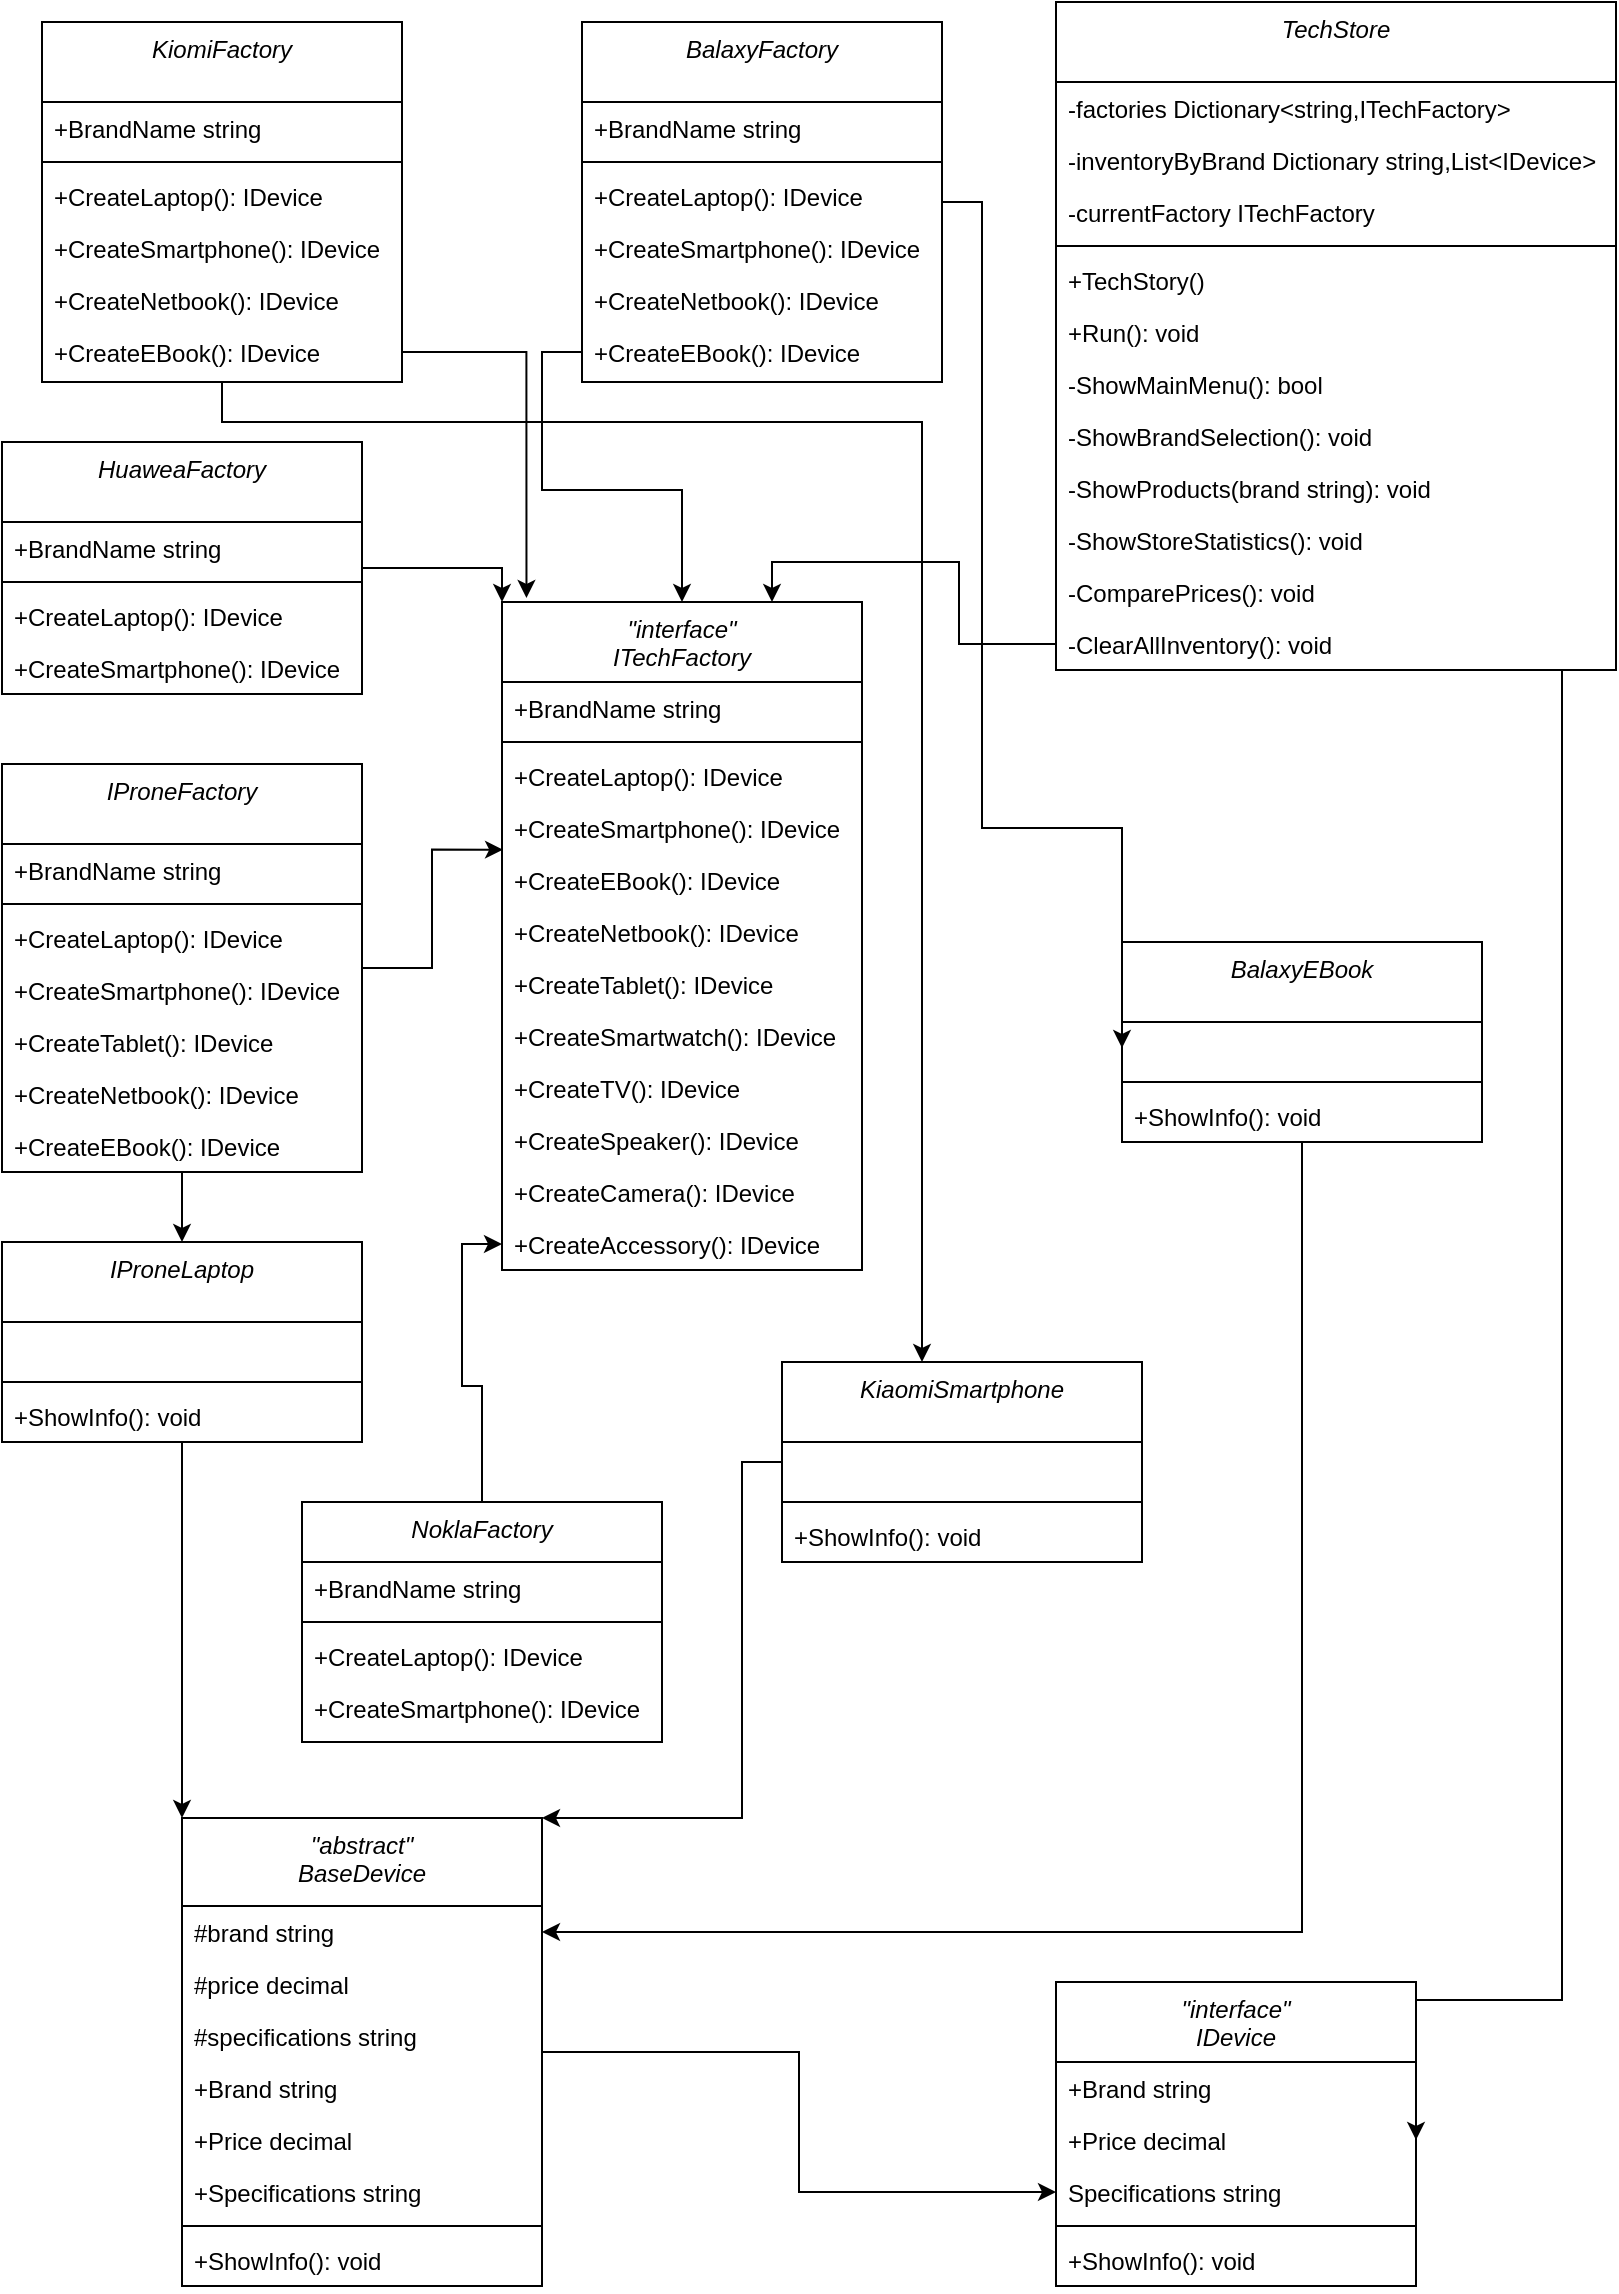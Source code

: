 <mxfile version="26.0.11">
  <diagram name="Страница — 1" id="vmYZBUOtllmVYgsGV2xk">
    <mxGraphModel dx="1532" dy="683" grid="1" gridSize="10" guides="1" tooltips="1" connect="1" arrows="1" fold="1" page="1" pageScale="1" pageWidth="827" pageHeight="1169" math="0" shadow="0">
      <root>
        <mxCell id="0" />
        <mxCell id="1" parent="0" />
        <mxCell id="uGvj9esQeDtJPW2eImbG-31" value="&quot;interface&quot;&#xa;ITechFactory" style="swimlane;fontStyle=2;align=center;verticalAlign=top;childLayout=stackLayout;horizontal=1;startSize=40;horizontalStack=0;resizeParent=1;resizeLast=0;collapsible=1;marginBottom=0;rounded=0;shadow=0;strokeWidth=1;" vertex="1" parent="1">
          <mxGeometry x="270" y="300" width="180" height="334" as="geometry">
            <mxRectangle x="230" y="140" width="160" height="26" as="alternateBounds" />
          </mxGeometry>
        </mxCell>
        <mxCell id="uGvj9esQeDtJPW2eImbG-32" value="+BrandName string" style="text;align=left;verticalAlign=top;spacingLeft=4;spacingRight=4;overflow=hidden;rotatable=0;points=[[0,0.5],[1,0.5]];portConstraint=eastwest;" vertex="1" parent="uGvj9esQeDtJPW2eImbG-31">
          <mxGeometry y="40" width="180" height="26" as="geometry" />
        </mxCell>
        <mxCell id="uGvj9esQeDtJPW2eImbG-35" value="" style="line;html=1;strokeWidth=1;align=left;verticalAlign=middle;spacingTop=-1;spacingLeft=3;spacingRight=3;rotatable=0;labelPosition=right;points=[];portConstraint=eastwest;" vertex="1" parent="uGvj9esQeDtJPW2eImbG-31">
          <mxGeometry y="66" width="180" height="8" as="geometry" />
        </mxCell>
        <mxCell id="uGvj9esQeDtJPW2eImbG-34" value="+CreateLaptop(): IDevice" style="text;align=left;verticalAlign=top;spacingLeft=4;spacingRight=4;overflow=hidden;rotatable=0;points=[[0,0.5],[1,0.5]];portConstraint=eastwest;rounded=0;shadow=0;html=0;" vertex="1" parent="uGvj9esQeDtJPW2eImbG-31">
          <mxGeometry y="74" width="180" height="26" as="geometry" />
        </mxCell>
        <mxCell id="uGvj9esQeDtJPW2eImbG-33" value="+CreateSmartphone(): IDevice" style="text;align=left;verticalAlign=top;spacingLeft=4;spacingRight=4;overflow=hidden;rotatable=0;points=[[0,0.5],[1,0.5]];portConstraint=eastwest;rounded=0;shadow=0;html=0;" vertex="1" parent="uGvj9esQeDtJPW2eImbG-31">
          <mxGeometry y="100" width="180" height="26" as="geometry" />
        </mxCell>
        <mxCell id="uGvj9esQeDtJPW2eImbG-36" value="+CreateEBook(): IDevice" style="text;align=left;verticalAlign=top;spacingLeft=4;spacingRight=4;overflow=hidden;rotatable=0;points=[[0,0.5],[1,0.5]];portConstraint=eastwest;" vertex="1" parent="uGvj9esQeDtJPW2eImbG-31">
          <mxGeometry y="126" width="180" height="26" as="geometry" />
        </mxCell>
        <mxCell id="uGvj9esQeDtJPW2eImbG-37" value="+CreateNetbook(): IDevice" style="text;align=left;verticalAlign=top;spacingLeft=4;spacingRight=4;overflow=hidden;rotatable=0;points=[[0,0.5],[1,0.5]];portConstraint=eastwest;" vertex="1" parent="uGvj9esQeDtJPW2eImbG-31">
          <mxGeometry y="152" width="180" height="26" as="geometry" />
        </mxCell>
        <mxCell id="uGvj9esQeDtJPW2eImbG-38" value="+CreateTablet(): IDevice" style="text;align=left;verticalAlign=top;spacingLeft=4;spacingRight=4;overflow=hidden;rotatable=0;points=[[0,0.5],[1,0.5]];portConstraint=eastwest;" vertex="1" parent="uGvj9esQeDtJPW2eImbG-31">
          <mxGeometry y="178" width="180" height="26" as="geometry" />
        </mxCell>
        <mxCell id="uGvj9esQeDtJPW2eImbG-39" value="+CreateSmartwatch(): IDevice" style="text;align=left;verticalAlign=top;spacingLeft=4;spacingRight=4;overflow=hidden;rotatable=0;points=[[0,0.5],[1,0.5]];portConstraint=eastwest;" vertex="1" parent="uGvj9esQeDtJPW2eImbG-31">
          <mxGeometry y="204" width="180" height="26" as="geometry" />
        </mxCell>
        <mxCell id="uGvj9esQeDtJPW2eImbG-40" value="+CreateTV(): IDevice" style="text;align=left;verticalAlign=top;spacingLeft=4;spacingRight=4;overflow=hidden;rotatable=0;points=[[0,0.5],[1,0.5]];portConstraint=eastwest;" vertex="1" parent="uGvj9esQeDtJPW2eImbG-31">
          <mxGeometry y="230" width="180" height="26" as="geometry" />
        </mxCell>
        <mxCell id="uGvj9esQeDtJPW2eImbG-41" value="+CreateSpeaker(): IDevice" style="text;align=left;verticalAlign=top;spacingLeft=4;spacingRight=4;overflow=hidden;rotatable=0;points=[[0,0.5],[1,0.5]];portConstraint=eastwest;" vertex="1" parent="uGvj9esQeDtJPW2eImbG-31">
          <mxGeometry y="256" width="180" height="26" as="geometry" />
        </mxCell>
        <mxCell id="uGvj9esQeDtJPW2eImbG-42" value="+CreateCamera(): IDevice" style="text;align=left;verticalAlign=top;spacingLeft=4;spacingRight=4;overflow=hidden;rotatable=0;points=[[0,0.5],[1,0.5]];portConstraint=eastwest;" vertex="1" parent="uGvj9esQeDtJPW2eImbG-31">
          <mxGeometry y="282" width="180" height="26" as="geometry" />
        </mxCell>
        <mxCell id="uGvj9esQeDtJPW2eImbG-43" value="+CreateAccessory(): IDevice" style="text;align=left;verticalAlign=top;spacingLeft=4;spacingRight=4;overflow=hidden;rotatable=0;points=[[0,0.5],[1,0.5]];portConstraint=eastwest;" vertex="1" parent="uGvj9esQeDtJPW2eImbG-31">
          <mxGeometry y="308" width="180" height="26" as="geometry" />
        </mxCell>
        <mxCell id="uGvj9esQeDtJPW2eImbG-147" style="edgeStyle=orthogonalEdgeStyle;rounded=0;orthogonalLoop=1;jettySize=auto;html=1;entryX=1;entryY=0.5;entryDx=0;entryDy=0;" edge="1" parent="1" source="uGvj9esQeDtJPW2eImbG-44" target="uGvj9esQeDtJPW2eImbG-143">
          <mxGeometry relative="1" as="geometry">
            <mxPoint x="790" y="540" as="targetPoint" />
            <Array as="points">
              <mxPoint x="800" y="999" />
            </Array>
          </mxGeometry>
        </mxCell>
        <mxCell id="uGvj9esQeDtJPW2eImbG-44" value="TechStore" style="swimlane;fontStyle=2;align=center;verticalAlign=top;childLayout=stackLayout;horizontal=1;startSize=40;horizontalStack=0;resizeParent=1;resizeLast=0;collapsible=1;marginBottom=0;rounded=0;shadow=0;strokeWidth=1;" vertex="1" parent="1">
          <mxGeometry x="547" width="280" height="334" as="geometry">
            <mxRectangle x="230" y="140" width="160" height="26" as="alternateBounds" />
          </mxGeometry>
        </mxCell>
        <mxCell id="uGvj9esQeDtJPW2eImbG-45" value="-factories Dictionary&lt;string,ITechFactory&gt;" style="text;align=left;verticalAlign=top;spacingLeft=4;spacingRight=4;overflow=hidden;rotatable=0;points=[[0,0.5],[1,0.5]];portConstraint=eastwest;" vertex="1" parent="uGvj9esQeDtJPW2eImbG-44">
          <mxGeometry y="40" width="280" height="26" as="geometry" />
        </mxCell>
        <mxCell id="uGvj9esQeDtJPW2eImbG-57" value="-inventoryByBrand Dictionary string,List&lt;IDevice&gt;" style="text;align=left;verticalAlign=top;spacingLeft=4;spacingRight=4;overflow=hidden;rotatable=0;points=[[0,0.5],[1,0.5]];portConstraint=eastwest;" vertex="1" parent="uGvj9esQeDtJPW2eImbG-44">
          <mxGeometry y="66" width="280" height="26" as="geometry" />
        </mxCell>
        <mxCell id="uGvj9esQeDtJPW2eImbG-58" value="-currentFactory ITechFactory" style="text;align=left;verticalAlign=top;spacingLeft=4;spacingRight=4;overflow=hidden;rotatable=0;points=[[0,0.5],[1,0.5]];portConstraint=eastwest;" vertex="1" parent="uGvj9esQeDtJPW2eImbG-44">
          <mxGeometry y="92" width="280" height="26" as="geometry" />
        </mxCell>
        <mxCell id="uGvj9esQeDtJPW2eImbG-46" value="" style="line;html=1;strokeWidth=1;align=left;verticalAlign=middle;spacingTop=-1;spacingLeft=3;spacingRight=3;rotatable=0;labelPosition=right;points=[];portConstraint=eastwest;" vertex="1" parent="uGvj9esQeDtJPW2eImbG-44">
          <mxGeometry y="118" width="280" height="8" as="geometry" />
        </mxCell>
        <mxCell id="uGvj9esQeDtJPW2eImbG-47" value="+TechStory()" style="text;align=left;verticalAlign=top;spacingLeft=4;spacingRight=4;overflow=hidden;rotatable=0;points=[[0,0.5],[1,0.5]];portConstraint=eastwest;rounded=0;shadow=0;html=0;" vertex="1" parent="uGvj9esQeDtJPW2eImbG-44">
          <mxGeometry y="126" width="280" height="26" as="geometry" />
        </mxCell>
        <mxCell id="uGvj9esQeDtJPW2eImbG-48" value="+Run(): void" style="text;align=left;verticalAlign=top;spacingLeft=4;spacingRight=4;overflow=hidden;rotatable=0;points=[[0,0.5],[1,0.5]];portConstraint=eastwest;rounded=0;shadow=0;html=0;" vertex="1" parent="uGvj9esQeDtJPW2eImbG-44">
          <mxGeometry y="152" width="280" height="26" as="geometry" />
        </mxCell>
        <mxCell id="uGvj9esQeDtJPW2eImbG-49" value="-ShowMainMenu(): bool" style="text;align=left;verticalAlign=top;spacingLeft=4;spacingRight=4;overflow=hidden;rotatable=0;points=[[0,0.5],[1,0.5]];portConstraint=eastwest;" vertex="1" parent="uGvj9esQeDtJPW2eImbG-44">
          <mxGeometry y="178" width="280" height="26" as="geometry" />
        </mxCell>
        <mxCell id="uGvj9esQeDtJPW2eImbG-50" value="-ShowBrandSelection(): void" style="text;align=left;verticalAlign=top;spacingLeft=4;spacingRight=4;overflow=hidden;rotatable=0;points=[[0,0.5],[1,0.5]];portConstraint=eastwest;" vertex="1" parent="uGvj9esQeDtJPW2eImbG-44">
          <mxGeometry y="204" width="280" height="26" as="geometry" />
        </mxCell>
        <mxCell id="uGvj9esQeDtJPW2eImbG-51" value="-ShowProducts(brand string): void" style="text;align=left;verticalAlign=top;spacingLeft=4;spacingRight=4;overflow=hidden;rotatable=0;points=[[0,0.5],[1,0.5]];portConstraint=eastwest;" vertex="1" parent="uGvj9esQeDtJPW2eImbG-44">
          <mxGeometry y="230" width="280" height="26" as="geometry" />
        </mxCell>
        <mxCell id="uGvj9esQeDtJPW2eImbG-52" value="-ShowStoreStatistics(): void" style="text;align=left;verticalAlign=top;spacingLeft=4;spacingRight=4;overflow=hidden;rotatable=0;points=[[0,0.5],[1,0.5]];portConstraint=eastwest;" vertex="1" parent="uGvj9esQeDtJPW2eImbG-44">
          <mxGeometry y="256" width="280" height="26" as="geometry" />
        </mxCell>
        <mxCell id="uGvj9esQeDtJPW2eImbG-53" value="-ComparePrices(): void" style="text;align=left;verticalAlign=top;spacingLeft=4;spacingRight=4;overflow=hidden;rotatable=0;points=[[0,0.5],[1,0.5]];portConstraint=eastwest;" vertex="1" parent="uGvj9esQeDtJPW2eImbG-44">
          <mxGeometry y="282" width="280" height="26" as="geometry" />
        </mxCell>
        <mxCell id="uGvj9esQeDtJPW2eImbG-54" value="-ClearAllInventory(): void" style="text;align=left;verticalAlign=top;spacingLeft=4;spacingRight=4;overflow=hidden;rotatable=0;points=[[0,0.5],[1,0.5]];portConstraint=eastwest;" vertex="1" parent="uGvj9esQeDtJPW2eImbG-44">
          <mxGeometry y="308" width="280" height="26" as="geometry" />
        </mxCell>
        <mxCell id="uGvj9esQeDtJPW2eImbG-59" style="edgeStyle=orthogonalEdgeStyle;rounded=0;orthogonalLoop=1;jettySize=auto;html=1;entryX=0.75;entryY=0;entryDx=0;entryDy=0;" edge="1" parent="1" source="uGvj9esQeDtJPW2eImbG-54" target="uGvj9esQeDtJPW2eImbG-31">
          <mxGeometry relative="1" as="geometry" />
        </mxCell>
        <mxCell id="uGvj9esQeDtJPW2eImbG-134" style="edgeStyle=orthogonalEdgeStyle;rounded=0;orthogonalLoop=1;jettySize=auto;html=1;entryX=0;entryY=0.5;entryDx=0;entryDy=0;" edge="1" parent="1" source="uGvj9esQeDtJPW2eImbG-60" target="uGvj9esQeDtJPW2eImbG-130">
          <mxGeometry relative="1" as="geometry">
            <Array as="points">
              <mxPoint x="510" y="100" />
              <mxPoint x="510" y="413" />
            </Array>
          </mxGeometry>
        </mxCell>
        <mxCell id="uGvj9esQeDtJPW2eImbG-60" value="BalaxyFactory" style="swimlane;fontStyle=2;align=center;verticalAlign=top;childLayout=stackLayout;horizontal=1;startSize=40;horizontalStack=0;resizeParent=1;resizeLast=0;collapsible=1;marginBottom=0;rounded=0;shadow=0;strokeWidth=1;" vertex="1" parent="1">
          <mxGeometry x="310" y="10" width="180" height="180" as="geometry">
            <mxRectangle x="230" y="140" width="160" height="26" as="alternateBounds" />
          </mxGeometry>
        </mxCell>
        <mxCell id="uGvj9esQeDtJPW2eImbG-61" value="+BrandName string" style="text;align=left;verticalAlign=top;spacingLeft=4;spacingRight=4;overflow=hidden;rotatable=0;points=[[0,0.5],[1,0.5]];portConstraint=eastwest;" vertex="1" parent="uGvj9esQeDtJPW2eImbG-60">
          <mxGeometry y="40" width="180" height="26" as="geometry" />
        </mxCell>
        <mxCell id="uGvj9esQeDtJPW2eImbG-62" value="" style="line;html=1;strokeWidth=1;align=left;verticalAlign=middle;spacingTop=-1;spacingLeft=3;spacingRight=3;rotatable=0;labelPosition=right;points=[];portConstraint=eastwest;" vertex="1" parent="uGvj9esQeDtJPW2eImbG-60">
          <mxGeometry y="66" width="180" height="8" as="geometry" />
        </mxCell>
        <mxCell id="uGvj9esQeDtJPW2eImbG-63" value="+CreateLaptop(): IDevice" style="text;align=left;verticalAlign=top;spacingLeft=4;spacingRight=4;overflow=hidden;rotatable=0;points=[[0,0.5],[1,0.5]];portConstraint=eastwest;rounded=0;shadow=0;html=0;" vertex="1" parent="uGvj9esQeDtJPW2eImbG-60">
          <mxGeometry y="74" width="180" height="26" as="geometry" />
        </mxCell>
        <mxCell id="uGvj9esQeDtJPW2eImbG-64" value="+CreateSmartphone(): IDevice" style="text;align=left;verticalAlign=top;spacingLeft=4;spacingRight=4;overflow=hidden;rotatable=0;points=[[0,0.5],[1,0.5]];portConstraint=eastwest;rounded=0;shadow=0;html=0;" vertex="1" parent="uGvj9esQeDtJPW2eImbG-60">
          <mxGeometry y="100" width="180" height="26" as="geometry" />
        </mxCell>
        <mxCell id="uGvj9esQeDtJPW2eImbG-66" value="+CreateNetbook(): IDevice" style="text;align=left;verticalAlign=top;spacingLeft=4;spacingRight=4;overflow=hidden;rotatable=0;points=[[0,0.5],[1,0.5]];portConstraint=eastwest;" vertex="1" parent="uGvj9esQeDtJPW2eImbG-60">
          <mxGeometry y="126" width="180" height="26" as="geometry" />
        </mxCell>
        <mxCell id="uGvj9esQeDtJPW2eImbG-65" value="+CreateEBook(): IDevice" style="text;align=left;verticalAlign=top;spacingLeft=4;spacingRight=4;overflow=hidden;rotatable=0;points=[[0,0.5],[1,0.5]];portConstraint=eastwest;" vertex="1" parent="uGvj9esQeDtJPW2eImbG-60">
          <mxGeometry y="152" width="180" height="26" as="geometry" />
        </mxCell>
        <mxCell id="uGvj9esQeDtJPW2eImbG-74" style="edgeStyle=orthogonalEdgeStyle;rounded=0;orthogonalLoop=1;jettySize=auto;html=1;entryX=0.5;entryY=0;entryDx=0;entryDy=0;" edge="1" parent="1" source="uGvj9esQeDtJPW2eImbG-65" target="uGvj9esQeDtJPW2eImbG-31">
          <mxGeometry relative="1" as="geometry" />
        </mxCell>
        <mxCell id="uGvj9esQeDtJPW2eImbG-164" style="edgeStyle=orthogonalEdgeStyle;rounded=0;orthogonalLoop=1;jettySize=auto;html=1;" edge="1" parent="1" source="uGvj9esQeDtJPW2eImbG-75" target="uGvj9esQeDtJPW2eImbG-125">
          <mxGeometry relative="1" as="geometry">
            <Array as="points">
              <mxPoint x="130" y="210" />
              <mxPoint x="480" y="210" />
            </Array>
          </mxGeometry>
        </mxCell>
        <mxCell id="uGvj9esQeDtJPW2eImbG-75" value="KiomiFactory" style="swimlane;fontStyle=2;align=center;verticalAlign=top;childLayout=stackLayout;horizontal=1;startSize=40;horizontalStack=0;resizeParent=1;resizeLast=0;collapsible=1;marginBottom=0;rounded=0;shadow=0;strokeWidth=1;" vertex="1" parent="1">
          <mxGeometry x="40" y="10" width="180" height="180" as="geometry">
            <mxRectangle x="230" y="140" width="160" height="26" as="alternateBounds" />
          </mxGeometry>
        </mxCell>
        <mxCell id="uGvj9esQeDtJPW2eImbG-76" value="+BrandName string" style="text;align=left;verticalAlign=top;spacingLeft=4;spacingRight=4;overflow=hidden;rotatable=0;points=[[0,0.5],[1,0.5]];portConstraint=eastwest;" vertex="1" parent="uGvj9esQeDtJPW2eImbG-75">
          <mxGeometry y="40" width="180" height="26" as="geometry" />
        </mxCell>
        <mxCell id="uGvj9esQeDtJPW2eImbG-77" value="" style="line;html=1;strokeWidth=1;align=left;verticalAlign=middle;spacingTop=-1;spacingLeft=3;spacingRight=3;rotatable=0;labelPosition=right;points=[];portConstraint=eastwest;" vertex="1" parent="uGvj9esQeDtJPW2eImbG-75">
          <mxGeometry y="66" width="180" height="8" as="geometry" />
        </mxCell>
        <mxCell id="uGvj9esQeDtJPW2eImbG-78" value="+CreateLaptop(): IDevice" style="text;align=left;verticalAlign=top;spacingLeft=4;spacingRight=4;overflow=hidden;rotatable=0;points=[[0,0.5],[1,0.5]];portConstraint=eastwest;rounded=0;shadow=0;html=0;" vertex="1" parent="uGvj9esQeDtJPW2eImbG-75">
          <mxGeometry y="74" width="180" height="26" as="geometry" />
        </mxCell>
        <mxCell id="uGvj9esQeDtJPW2eImbG-79" value="+CreateSmartphone(): IDevice" style="text;align=left;verticalAlign=top;spacingLeft=4;spacingRight=4;overflow=hidden;rotatable=0;points=[[0,0.5],[1,0.5]];portConstraint=eastwest;rounded=0;shadow=0;html=0;" vertex="1" parent="uGvj9esQeDtJPW2eImbG-75">
          <mxGeometry y="100" width="180" height="26" as="geometry" />
        </mxCell>
        <mxCell id="uGvj9esQeDtJPW2eImbG-80" value="+CreateNetbook(): IDevice" style="text;align=left;verticalAlign=top;spacingLeft=4;spacingRight=4;overflow=hidden;rotatable=0;points=[[0,0.5],[1,0.5]];portConstraint=eastwest;" vertex="1" parent="uGvj9esQeDtJPW2eImbG-75">
          <mxGeometry y="126" width="180" height="26" as="geometry" />
        </mxCell>
        <mxCell id="uGvj9esQeDtJPW2eImbG-81" value="+CreateEBook(): IDevice" style="text;align=left;verticalAlign=top;spacingLeft=4;spacingRight=4;overflow=hidden;rotatable=0;points=[[0,0.5],[1,0.5]];portConstraint=eastwest;" vertex="1" parent="uGvj9esQeDtJPW2eImbG-75">
          <mxGeometry y="152" width="180" height="26" as="geometry" />
        </mxCell>
        <mxCell id="uGvj9esQeDtJPW2eImbG-90" style="edgeStyle=orthogonalEdgeStyle;rounded=0;orthogonalLoop=1;jettySize=auto;html=1;entryX=0;entryY=0;entryDx=0;entryDy=0;" edge="1" parent="1" source="uGvj9esQeDtJPW2eImbG-83" target="uGvj9esQeDtJPW2eImbG-31">
          <mxGeometry relative="1" as="geometry">
            <Array as="points">
              <mxPoint x="270" y="283" />
            </Array>
          </mxGeometry>
        </mxCell>
        <mxCell id="uGvj9esQeDtJPW2eImbG-83" value="HuaweaFactory" style="swimlane;fontStyle=2;align=center;verticalAlign=top;childLayout=stackLayout;horizontal=1;startSize=40;horizontalStack=0;resizeParent=1;resizeLast=0;collapsible=1;marginBottom=0;rounded=0;shadow=0;strokeWidth=1;" vertex="1" parent="1">
          <mxGeometry x="20" y="220" width="180" height="126" as="geometry">
            <mxRectangle x="230" y="140" width="160" height="26" as="alternateBounds" />
          </mxGeometry>
        </mxCell>
        <mxCell id="uGvj9esQeDtJPW2eImbG-84" value="+BrandName string" style="text;align=left;verticalAlign=top;spacingLeft=4;spacingRight=4;overflow=hidden;rotatable=0;points=[[0,0.5],[1,0.5]];portConstraint=eastwest;" vertex="1" parent="uGvj9esQeDtJPW2eImbG-83">
          <mxGeometry y="40" width="180" height="26" as="geometry" />
        </mxCell>
        <mxCell id="uGvj9esQeDtJPW2eImbG-85" value="" style="line;html=1;strokeWidth=1;align=left;verticalAlign=middle;spacingTop=-1;spacingLeft=3;spacingRight=3;rotatable=0;labelPosition=right;points=[];portConstraint=eastwest;" vertex="1" parent="uGvj9esQeDtJPW2eImbG-83">
          <mxGeometry y="66" width="180" height="8" as="geometry" />
        </mxCell>
        <mxCell id="uGvj9esQeDtJPW2eImbG-86" value="+CreateLaptop(): IDevice" style="text;align=left;verticalAlign=top;spacingLeft=4;spacingRight=4;overflow=hidden;rotatable=0;points=[[0,0.5],[1,0.5]];portConstraint=eastwest;rounded=0;shadow=0;html=0;" vertex="1" parent="uGvj9esQeDtJPW2eImbG-83">
          <mxGeometry y="74" width="180" height="26" as="geometry" />
        </mxCell>
        <mxCell id="uGvj9esQeDtJPW2eImbG-87" value="+CreateSmartphone(): IDevice" style="text;align=left;verticalAlign=top;spacingLeft=4;spacingRight=4;overflow=hidden;rotatable=0;points=[[0,0.5],[1,0.5]];portConstraint=eastwest;rounded=0;shadow=0;html=0;" vertex="1" parent="uGvj9esQeDtJPW2eImbG-83">
          <mxGeometry y="100" width="180" height="26" as="geometry" />
        </mxCell>
        <mxCell id="uGvj9esQeDtJPW2eImbG-124" style="edgeStyle=orthogonalEdgeStyle;rounded=0;orthogonalLoop=1;jettySize=auto;html=1;entryX=0.5;entryY=0;entryDx=0;entryDy=0;" edge="1" parent="1" source="uGvj9esQeDtJPW2eImbG-91" target="uGvj9esQeDtJPW2eImbG-106">
          <mxGeometry relative="1" as="geometry" />
        </mxCell>
        <mxCell id="uGvj9esQeDtJPW2eImbG-91" value="IProneFactory" style="swimlane;fontStyle=2;align=center;verticalAlign=top;childLayout=stackLayout;horizontal=1;startSize=40;horizontalStack=0;resizeParent=1;resizeLast=0;collapsible=1;marginBottom=0;rounded=0;shadow=0;strokeWidth=1;" vertex="1" parent="1">
          <mxGeometry x="20" y="381" width="180" height="204" as="geometry">
            <mxRectangle x="230" y="140" width="160" height="26" as="alternateBounds" />
          </mxGeometry>
        </mxCell>
        <mxCell id="uGvj9esQeDtJPW2eImbG-92" value="+BrandName string" style="text;align=left;verticalAlign=top;spacingLeft=4;spacingRight=4;overflow=hidden;rotatable=0;points=[[0,0.5],[1,0.5]];portConstraint=eastwest;" vertex="1" parent="uGvj9esQeDtJPW2eImbG-91">
          <mxGeometry y="40" width="180" height="26" as="geometry" />
        </mxCell>
        <mxCell id="uGvj9esQeDtJPW2eImbG-93" value="" style="line;html=1;strokeWidth=1;align=left;verticalAlign=middle;spacingTop=-1;spacingLeft=3;spacingRight=3;rotatable=0;labelPosition=right;points=[];portConstraint=eastwest;" vertex="1" parent="uGvj9esQeDtJPW2eImbG-91">
          <mxGeometry y="66" width="180" height="8" as="geometry" />
        </mxCell>
        <mxCell id="uGvj9esQeDtJPW2eImbG-94" value="+CreateLaptop(): IDevice" style="text;align=left;verticalAlign=top;spacingLeft=4;spacingRight=4;overflow=hidden;rotatable=0;points=[[0,0.5],[1,0.5]];portConstraint=eastwest;rounded=0;shadow=0;html=0;" vertex="1" parent="uGvj9esQeDtJPW2eImbG-91">
          <mxGeometry y="74" width="180" height="26" as="geometry" />
        </mxCell>
        <mxCell id="uGvj9esQeDtJPW2eImbG-95" value="+CreateSmartphone(): IDevice" style="text;align=left;verticalAlign=top;spacingLeft=4;spacingRight=4;overflow=hidden;rotatable=0;points=[[0,0.5],[1,0.5]];portConstraint=eastwest;rounded=0;shadow=0;html=0;" vertex="1" parent="uGvj9esQeDtJPW2eImbG-91">
          <mxGeometry y="100" width="180" height="26" as="geometry" />
        </mxCell>
        <mxCell id="uGvj9esQeDtJPW2eImbG-98" value="+CreateTablet(): IDevice" style="text;align=left;verticalAlign=top;spacingLeft=4;spacingRight=4;overflow=hidden;rotatable=0;points=[[0,0.5],[1,0.5]];portConstraint=eastwest;" vertex="1" parent="uGvj9esQeDtJPW2eImbG-91">
          <mxGeometry y="126" width="180" height="26" as="geometry" />
        </mxCell>
        <mxCell id="uGvj9esQeDtJPW2eImbG-97" value="+CreateNetbook(): IDevice" style="text;align=left;verticalAlign=top;spacingLeft=4;spacingRight=4;overflow=hidden;rotatable=0;points=[[0,0.5],[1,0.5]];portConstraint=eastwest;" vertex="1" parent="uGvj9esQeDtJPW2eImbG-91">
          <mxGeometry y="152" width="180" height="26" as="geometry" />
        </mxCell>
        <mxCell id="uGvj9esQeDtJPW2eImbG-96" value="+CreateEBook(): IDevice" style="text;align=left;verticalAlign=top;spacingLeft=4;spacingRight=4;overflow=hidden;rotatable=0;points=[[0,0.5],[1,0.5]];portConstraint=eastwest;" vertex="1" parent="uGvj9esQeDtJPW2eImbG-91">
          <mxGeometry y="178" width="180" height="26" as="geometry" />
        </mxCell>
        <mxCell id="uGvj9esQeDtJPW2eImbG-105" style="edgeStyle=orthogonalEdgeStyle;rounded=0;orthogonalLoop=1;jettySize=auto;html=1;entryX=0.003;entryY=0.916;entryDx=0;entryDy=0;entryPerimeter=0;" edge="1" parent="1" source="uGvj9esQeDtJPW2eImbG-91" target="uGvj9esQeDtJPW2eImbG-33">
          <mxGeometry relative="1" as="geometry" />
        </mxCell>
        <mxCell id="uGvj9esQeDtJPW2eImbG-160" style="edgeStyle=orthogonalEdgeStyle;rounded=0;orthogonalLoop=1;jettySize=auto;html=1;entryX=0;entryY=0;entryDx=0;entryDy=0;" edge="1" parent="1" source="uGvj9esQeDtJPW2eImbG-106" target="uGvj9esQeDtJPW2eImbG-148">
          <mxGeometry relative="1" as="geometry" />
        </mxCell>
        <mxCell id="uGvj9esQeDtJPW2eImbG-106" value="IProneLaptop" style="swimlane;fontStyle=2;align=center;verticalAlign=top;childLayout=stackLayout;horizontal=1;startSize=40;horizontalStack=0;resizeParent=1;resizeLast=0;collapsible=1;marginBottom=0;rounded=0;shadow=0;strokeWidth=1;" vertex="1" parent="1">
          <mxGeometry x="20" y="620" width="180" height="100" as="geometry">
            <mxRectangle x="230" y="140" width="160" height="26" as="alternateBounds" />
          </mxGeometry>
        </mxCell>
        <mxCell id="uGvj9esQeDtJPW2eImbG-107" value="&#xa;" style="text;align=left;verticalAlign=top;spacingLeft=4;spacingRight=4;overflow=hidden;rotatable=0;points=[[0,0.5],[1,0.5]];portConstraint=eastwest;" vertex="1" parent="uGvj9esQeDtJPW2eImbG-106">
          <mxGeometry y="40" width="180" height="26" as="geometry" />
        </mxCell>
        <mxCell id="uGvj9esQeDtJPW2eImbG-108" value="" style="line;html=1;strokeWidth=1;align=left;verticalAlign=middle;spacingTop=-1;spacingLeft=3;spacingRight=3;rotatable=0;labelPosition=right;points=[];portConstraint=eastwest;" vertex="1" parent="uGvj9esQeDtJPW2eImbG-106">
          <mxGeometry y="66" width="180" height="8" as="geometry" />
        </mxCell>
        <mxCell id="uGvj9esQeDtJPW2eImbG-110" value="+ShowInfo(): void" style="text;align=left;verticalAlign=top;spacingLeft=4;spacingRight=4;overflow=hidden;rotatable=0;points=[[0,0.5],[1,0.5]];portConstraint=eastwest;rounded=0;shadow=0;html=0;" vertex="1" parent="uGvj9esQeDtJPW2eImbG-106">
          <mxGeometry y="74" width="180" height="26" as="geometry" />
        </mxCell>
        <mxCell id="uGvj9esQeDtJPW2eImbG-114" style="edgeStyle=orthogonalEdgeStyle;rounded=0;orthogonalLoop=1;jettySize=auto;html=1;entryX=0.068;entryY=-0.006;entryDx=0;entryDy=0;entryPerimeter=0;" edge="1" parent="1" source="uGvj9esQeDtJPW2eImbG-81" target="uGvj9esQeDtJPW2eImbG-31">
          <mxGeometry relative="1" as="geometry" />
        </mxCell>
        <mxCell id="uGvj9esQeDtJPW2eImbG-163" style="edgeStyle=orthogonalEdgeStyle;rounded=0;orthogonalLoop=1;jettySize=auto;html=1;entryX=0;entryY=0.5;entryDx=0;entryDy=0;" edge="1" parent="1" source="uGvj9esQeDtJPW2eImbG-115" target="uGvj9esQeDtJPW2eImbG-43">
          <mxGeometry relative="1" as="geometry" />
        </mxCell>
        <mxCell id="uGvj9esQeDtJPW2eImbG-115" value="NoklaFactory" style="swimlane;fontStyle=2;align=center;verticalAlign=top;childLayout=stackLayout;horizontal=1;startSize=30;horizontalStack=0;resizeParent=1;resizeLast=0;collapsible=1;marginBottom=0;rounded=0;shadow=0;strokeWidth=1;" vertex="1" parent="1">
          <mxGeometry x="170" y="750" width="180" height="120" as="geometry">
            <mxRectangle x="230" y="140" width="160" height="26" as="alternateBounds" />
          </mxGeometry>
        </mxCell>
        <mxCell id="uGvj9esQeDtJPW2eImbG-116" value="+BrandName string" style="text;align=left;verticalAlign=top;spacingLeft=4;spacingRight=4;overflow=hidden;rotatable=0;points=[[0,0.5],[1,0.5]];portConstraint=eastwest;" vertex="1" parent="uGvj9esQeDtJPW2eImbG-115">
          <mxGeometry y="30" width="180" height="26" as="geometry" />
        </mxCell>
        <mxCell id="uGvj9esQeDtJPW2eImbG-117" value="" style="line;html=1;strokeWidth=1;align=left;verticalAlign=middle;spacingTop=-1;spacingLeft=3;spacingRight=3;rotatable=0;labelPosition=right;points=[];portConstraint=eastwest;" vertex="1" parent="uGvj9esQeDtJPW2eImbG-115">
          <mxGeometry y="56" width="180" height="8" as="geometry" />
        </mxCell>
        <mxCell id="uGvj9esQeDtJPW2eImbG-118" value="+CreateLaptop(): IDevice" style="text;align=left;verticalAlign=top;spacingLeft=4;spacingRight=4;overflow=hidden;rotatable=0;points=[[0,0.5],[1,0.5]];portConstraint=eastwest;rounded=0;shadow=0;html=0;" vertex="1" parent="uGvj9esQeDtJPW2eImbG-115">
          <mxGeometry y="64" width="180" height="26" as="geometry" />
        </mxCell>
        <mxCell id="uGvj9esQeDtJPW2eImbG-119" value="+CreateSmartphone(): IDevice" style="text;align=left;verticalAlign=top;spacingLeft=4;spacingRight=4;overflow=hidden;rotatable=0;points=[[0,0.5],[1,0.5]];portConstraint=eastwest;rounded=0;shadow=0;html=0;" vertex="1" parent="uGvj9esQeDtJPW2eImbG-115">
          <mxGeometry y="90" width="180" height="26" as="geometry" />
        </mxCell>
        <mxCell id="uGvj9esQeDtJPW2eImbG-159" style="edgeStyle=orthogonalEdgeStyle;rounded=0;orthogonalLoop=1;jettySize=auto;html=1;entryX=1;entryY=0;entryDx=0;entryDy=0;" edge="1" parent="1" source="uGvj9esQeDtJPW2eImbG-125" target="uGvj9esQeDtJPW2eImbG-148">
          <mxGeometry relative="1" as="geometry">
            <Array as="points">
              <mxPoint x="390" y="730" />
              <mxPoint x="390" y="908" />
            </Array>
          </mxGeometry>
        </mxCell>
        <mxCell id="uGvj9esQeDtJPW2eImbG-125" value="KiaomiSmartphone" style="swimlane;fontStyle=2;align=center;verticalAlign=top;childLayout=stackLayout;horizontal=1;startSize=40;horizontalStack=0;resizeParent=1;resizeLast=0;collapsible=1;marginBottom=0;rounded=0;shadow=0;strokeWidth=1;" vertex="1" parent="1">
          <mxGeometry x="410" y="680" width="180" height="100" as="geometry">
            <mxRectangle x="230" y="140" width="160" height="26" as="alternateBounds" />
          </mxGeometry>
        </mxCell>
        <mxCell id="uGvj9esQeDtJPW2eImbG-126" value="&#xa;" style="text;align=left;verticalAlign=top;spacingLeft=4;spacingRight=4;overflow=hidden;rotatable=0;points=[[0,0.5],[1,0.5]];portConstraint=eastwest;" vertex="1" parent="uGvj9esQeDtJPW2eImbG-125">
          <mxGeometry y="40" width="180" height="26" as="geometry" />
        </mxCell>
        <mxCell id="uGvj9esQeDtJPW2eImbG-127" value="" style="line;html=1;strokeWidth=1;align=left;verticalAlign=middle;spacingTop=-1;spacingLeft=3;spacingRight=3;rotatable=0;labelPosition=right;points=[];portConstraint=eastwest;" vertex="1" parent="uGvj9esQeDtJPW2eImbG-125">
          <mxGeometry y="66" width="180" height="8" as="geometry" />
        </mxCell>
        <mxCell id="uGvj9esQeDtJPW2eImbG-128" value="+ShowInfo(): void" style="text;align=left;verticalAlign=top;spacingLeft=4;spacingRight=4;overflow=hidden;rotatable=0;points=[[0,0.5],[1,0.5]];portConstraint=eastwest;rounded=0;shadow=0;html=0;" vertex="1" parent="uGvj9esQeDtJPW2eImbG-125">
          <mxGeometry y="74" width="180" height="26" as="geometry" />
        </mxCell>
        <mxCell id="uGvj9esQeDtJPW2eImbG-170" style="edgeStyle=orthogonalEdgeStyle;rounded=0;orthogonalLoop=1;jettySize=auto;html=1;entryX=1;entryY=0.5;entryDx=0;entryDy=0;" edge="1" parent="1" source="uGvj9esQeDtJPW2eImbG-129" target="uGvj9esQeDtJPW2eImbG-149">
          <mxGeometry relative="1" as="geometry" />
        </mxCell>
        <mxCell id="uGvj9esQeDtJPW2eImbG-129" value="BalaxyEBook" style="swimlane;fontStyle=2;align=center;verticalAlign=top;childLayout=stackLayout;horizontal=1;startSize=40;horizontalStack=0;resizeParent=1;resizeLast=0;collapsible=1;marginBottom=0;rounded=0;shadow=0;strokeWidth=1;" vertex="1" parent="1">
          <mxGeometry x="580" y="470" width="180" height="100" as="geometry">
            <mxRectangle x="230" y="140" width="160" height="26" as="alternateBounds" />
          </mxGeometry>
        </mxCell>
        <mxCell id="uGvj9esQeDtJPW2eImbG-130" value="&#xa;" style="text;align=left;verticalAlign=top;spacingLeft=4;spacingRight=4;overflow=hidden;rotatable=0;points=[[0,0.5],[1,0.5]];portConstraint=eastwest;" vertex="1" parent="uGvj9esQeDtJPW2eImbG-129">
          <mxGeometry y="40" width="180" height="26" as="geometry" />
        </mxCell>
        <mxCell id="uGvj9esQeDtJPW2eImbG-131" value="" style="line;html=1;strokeWidth=1;align=left;verticalAlign=middle;spacingTop=-1;spacingLeft=3;spacingRight=3;rotatable=0;labelPosition=right;points=[];portConstraint=eastwest;" vertex="1" parent="uGvj9esQeDtJPW2eImbG-129">
          <mxGeometry y="66" width="180" height="8" as="geometry" />
        </mxCell>
        <mxCell id="uGvj9esQeDtJPW2eImbG-132" value="+ShowInfo(): void" style="text;align=left;verticalAlign=top;spacingLeft=4;spacingRight=4;overflow=hidden;rotatable=0;points=[[0,0.5],[1,0.5]];portConstraint=eastwest;rounded=0;shadow=0;html=0;" vertex="1" parent="uGvj9esQeDtJPW2eImbG-129">
          <mxGeometry y="74" width="180" height="26" as="geometry" />
        </mxCell>
        <mxCell id="uGvj9esQeDtJPW2eImbG-139" value="&quot;interface&quot;&#xa;IDevice" style="swimlane;fontStyle=2;align=center;verticalAlign=top;childLayout=stackLayout;horizontal=1;startSize=40;horizontalStack=0;resizeParent=1;resizeLast=0;collapsible=1;marginBottom=0;rounded=0;shadow=0;strokeWidth=1;" vertex="1" parent="1">
          <mxGeometry x="547" y="990" width="180" height="152" as="geometry">
            <mxRectangle x="230" y="140" width="160" height="26" as="alternateBounds" />
          </mxGeometry>
        </mxCell>
        <mxCell id="uGvj9esQeDtJPW2eImbG-140" value="+Brand string" style="text;align=left;verticalAlign=top;spacingLeft=4;spacingRight=4;overflow=hidden;rotatable=0;points=[[0,0.5],[1,0.5]];portConstraint=eastwest;" vertex="1" parent="uGvj9esQeDtJPW2eImbG-139">
          <mxGeometry y="40" width="180" height="26" as="geometry" />
        </mxCell>
        <mxCell id="uGvj9esQeDtJPW2eImbG-143" value="+Price decimal" style="text;align=left;verticalAlign=top;spacingLeft=4;spacingRight=4;overflow=hidden;rotatable=0;points=[[0,0.5],[1,0.5]];portConstraint=eastwest;" vertex="1" parent="uGvj9esQeDtJPW2eImbG-139">
          <mxGeometry y="66" width="180" height="26" as="geometry" />
        </mxCell>
        <mxCell id="uGvj9esQeDtJPW2eImbG-144" value="Specifications string" style="text;align=left;verticalAlign=top;spacingLeft=4;spacingRight=4;overflow=hidden;rotatable=0;points=[[0,0.5],[1,0.5]];portConstraint=eastwest;" vertex="1" parent="uGvj9esQeDtJPW2eImbG-139">
          <mxGeometry y="92" width="180" height="26" as="geometry" />
        </mxCell>
        <mxCell id="uGvj9esQeDtJPW2eImbG-141" value="" style="line;html=1;strokeWidth=1;align=left;verticalAlign=middle;spacingTop=-1;spacingLeft=3;spacingRight=3;rotatable=0;labelPosition=right;points=[];portConstraint=eastwest;" vertex="1" parent="uGvj9esQeDtJPW2eImbG-139">
          <mxGeometry y="118" width="180" height="8" as="geometry" />
        </mxCell>
        <mxCell id="uGvj9esQeDtJPW2eImbG-142" value="+ShowInfo(): void" style="text;align=left;verticalAlign=top;spacingLeft=4;spacingRight=4;overflow=hidden;rotatable=0;points=[[0,0.5],[1,0.5]];portConstraint=eastwest;rounded=0;shadow=0;html=0;" vertex="1" parent="uGvj9esQeDtJPW2eImbG-139">
          <mxGeometry y="126" width="180" height="26" as="geometry" />
        </mxCell>
        <mxCell id="uGvj9esQeDtJPW2eImbG-157" style="edgeStyle=orthogonalEdgeStyle;rounded=0;orthogonalLoop=1;jettySize=auto;html=1;entryX=0;entryY=0.5;entryDx=0;entryDy=0;" edge="1" parent="1" source="uGvj9esQeDtJPW2eImbG-148" target="uGvj9esQeDtJPW2eImbG-144">
          <mxGeometry relative="1" as="geometry" />
        </mxCell>
        <mxCell id="uGvj9esQeDtJPW2eImbG-148" value="&quot;abstract&quot;&#xa;BaseDevice" style="swimlane;fontStyle=2;align=center;verticalAlign=top;childLayout=stackLayout;horizontal=1;startSize=44;horizontalStack=0;resizeParent=1;resizeLast=0;collapsible=1;marginBottom=0;rounded=0;shadow=0;strokeWidth=1;" vertex="1" parent="1">
          <mxGeometry x="110" y="908" width="180" height="234" as="geometry">
            <mxRectangle x="230" y="140" width="160" height="26" as="alternateBounds" />
          </mxGeometry>
        </mxCell>
        <mxCell id="uGvj9esQeDtJPW2eImbG-149" value="#brand string" style="text;align=left;verticalAlign=top;spacingLeft=4;spacingRight=4;overflow=hidden;rotatable=0;points=[[0,0.5],[1,0.5]];portConstraint=eastwest;" vertex="1" parent="uGvj9esQeDtJPW2eImbG-148">
          <mxGeometry y="44" width="180" height="26" as="geometry" />
        </mxCell>
        <mxCell id="uGvj9esQeDtJPW2eImbG-152" value="#price decimal" style="text;align=left;verticalAlign=top;spacingLeft=4;spacingRight=4;overflow=hidden;rotatable=0;points=[[0,0.5],[1,0.5]];portConstraint=eastwest;rounded=0;shadow=0;html=0;" vertex="1" parent="uGvj9esQeDtJPW2eImbG-148">
          <mxGeometry y="70" width="180" height="26" as="geometry" />
        </mxCell>
        <mxCell id="uGvj9esQeDtJPW2eImbG-154" value="#specifications string" style="text;align=left;verticalAlign=top;spacingLeft=4;spacingRight=4;overflow=hidden;rotatable=0;points=[[0,0.5],[1,0.5]];portConstraint=eastwest;rounded=0;shadow=0;html=0;" vertex="1" parent="uGvj9esQeDtJPW2eImbG-148">
          <mxGeometry y="96" width="180" height="26" as="geometry" />
        </mxCell>
        <mxCell id="uGvj9esQeDtJPW2eImbG-155" value="+Brand string" style="text;align=left;verticalAlign=top;spacingLeft=4;spacingRight=4;overflow=hidden;rotatable=0;points=[[0,0.5],[1,0.5]];portConstraint=eastwest;rounded=0;shadow=0;html=0;" vertex="1" parent="uGvj9esQeDtJPW2eImbG-148">
          <mxGeometry y="122" width="180" height="26" as="geometry" />
        </mxCell>
        <mxCell id="uGvj9esQeDtJPW2eImbG-156" value="+Price decimal" style="text;align=left;verticalAlign=top;spacingLeft=4;spacingRight=4;overflow=hidden;rotatable=0;points=[[0,0.5],[1,0.5]];portConstraint=eastwest;rounded=0;shadow=0;html=0;" vertex="1" parent="uGvj9esQeDtJPW2eImbG-148">
          <mxGeometry y="148" width="180" height="26" as="geometry" />
        </mxCell>
        <mxCell id="uGvj9esQeDtJPW2eImbG-153" value="+Specifications string" style="text;align=left;verticalAlign=top;spacingLeft=4;spacingRight=4;overflow=hidden;rotatable=0;points=[[0,0.5],[1,0.5]];portConstraint=eastwest;rounded=0;shadow=0;html=0;" vertex="1" parent="uGvj9esQeDtJPW2eImbG-148">
          <mxGeometry y="174" width="180" height="26" as="geometry" />
        </mxCell>
        <mxCell id="uGvj9esQeDtJPW2eImbG-150" value="" style="line;html=1;strokeWidth=1;align=left;verticalAlign=middle;spacingTop=-1;spacingLeft=3;spacingRight=3;rotatable=0;labelPosition=right;points=[];portConstraint=eastwest;" vertex="1" parent="uGvj9esQeDtJPW2eImbG-148">
          <mxGeometry y="200" width="180" height="8" as="geometry" />
        </mxCell>
        <mxCell id="uGvj9esQeDtJPW2eImbG-151" value="+ShowInfo(): void" style="text;align=left;verticalAlign=top;spacingLeft=4;spacingRight=4;overflow=hidden;rotatable=0;points=[[0,0.5],[1,0.5]];portConstraint=eastwest;rounded=0;shadow=0;html=0;" vertex="1" parent="uGvj9esQeDtJPW2eImbG-148">
          <mxGeometry y="208" width="180" height="26" as="geometry" />
        </mxCell>
      </root>
    </mxGraphModel>
  </diagram>
</mxfile>
